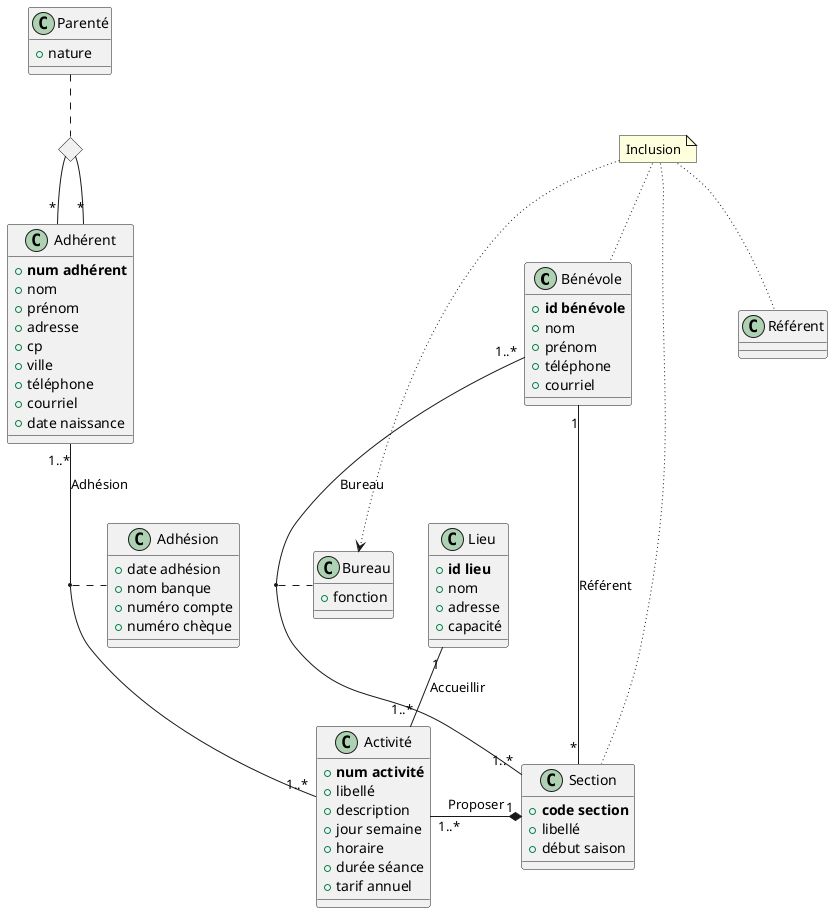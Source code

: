@startuml title

top to bottom direction
' skinparam linetype ortho

' %%mocodo
' Bénévole: id bénévole, nom, prénom, téléphone, courriel
' Bureau, 1N Section, 1N Bénévole: fonction
' Lieu: id lieu, nom, adresse, capacité
' Accueillir, 1N Lieu, 11 Activité

' Référent, 0N Bénévole, 11 Section
' Section: code section, libellé, début saison
' Proposer, _11 Activité, 1N Section
' Activité: num activité, libellé, description, jour semaine, horaire, durée séance, tarif annuel

':
' Parenté, 0N Adhérent, 0N Adhérent: nature
' Adhérent: num adhérent, nom, prénom, adresse, cp, ville, téléphone, courriel, date naissance
' Adhésion, 1N Adhérent, 1N Activité: date adhésion, nom banque, numéro compte, numéro chèque

' (I) --Référent, -> Bureau, .. Bénévole, ..Section

class Bénévole {
  + **id bénévole**
  + nom
  + prénom
  + téléphone
  + courriel
}

Bénévole "1..*" -- "1..*" Section: Bureau
(Bénévole, Section) .. Bureau
class Bureau {
    + fonction
}

class Lieu {
    + **id lieu**
    + nom
    + adresse
    + capacité
}

Lieu "1" -- "1..*" Activité: Accueillir

diamond REFLEXIVE_ASSOCIATION
REFLEXIVE_ASSOCIATION -- "*" Adhérent
REFLEXIVE_ASSOCIATION -- "*" Adhérent
Parenté .. REFLEXIVE_ASSOCIATION
class Parenté {
    + nature
}

Bénévole "1" -- "*" Section: Référent

class Section {
    + **code section**
    + libellé
    + début saison
}

Activité "1..*" -* "1" Section: Proposer

note "Inclusion" as I1
I1 -[dotted]- Référent
I1 -[dotted]> Bureau
I1 -[dotted]- Bénévole
I1 -[dotted]- Section

class Activité {
    + **num activité**
    + libellé
    + description
    + jour semaine
    + horaire
    + durée séance
    + tarif annuel
}

Adhérent "1..*" -- "1..*" Activité: Adhésion
(Adhérent, Activité) .. Adhésion
class Adhésion {
    + date adhésion
    + nom banque
    + numéro compte
    + numéro chèque
}

class Adhérent {
    + **num adhérent**
    + nom
    + prénom
    + adresse
    + cp
    + ville
    + téléphone
    + courriel
    + date naissance
}

@enduml
